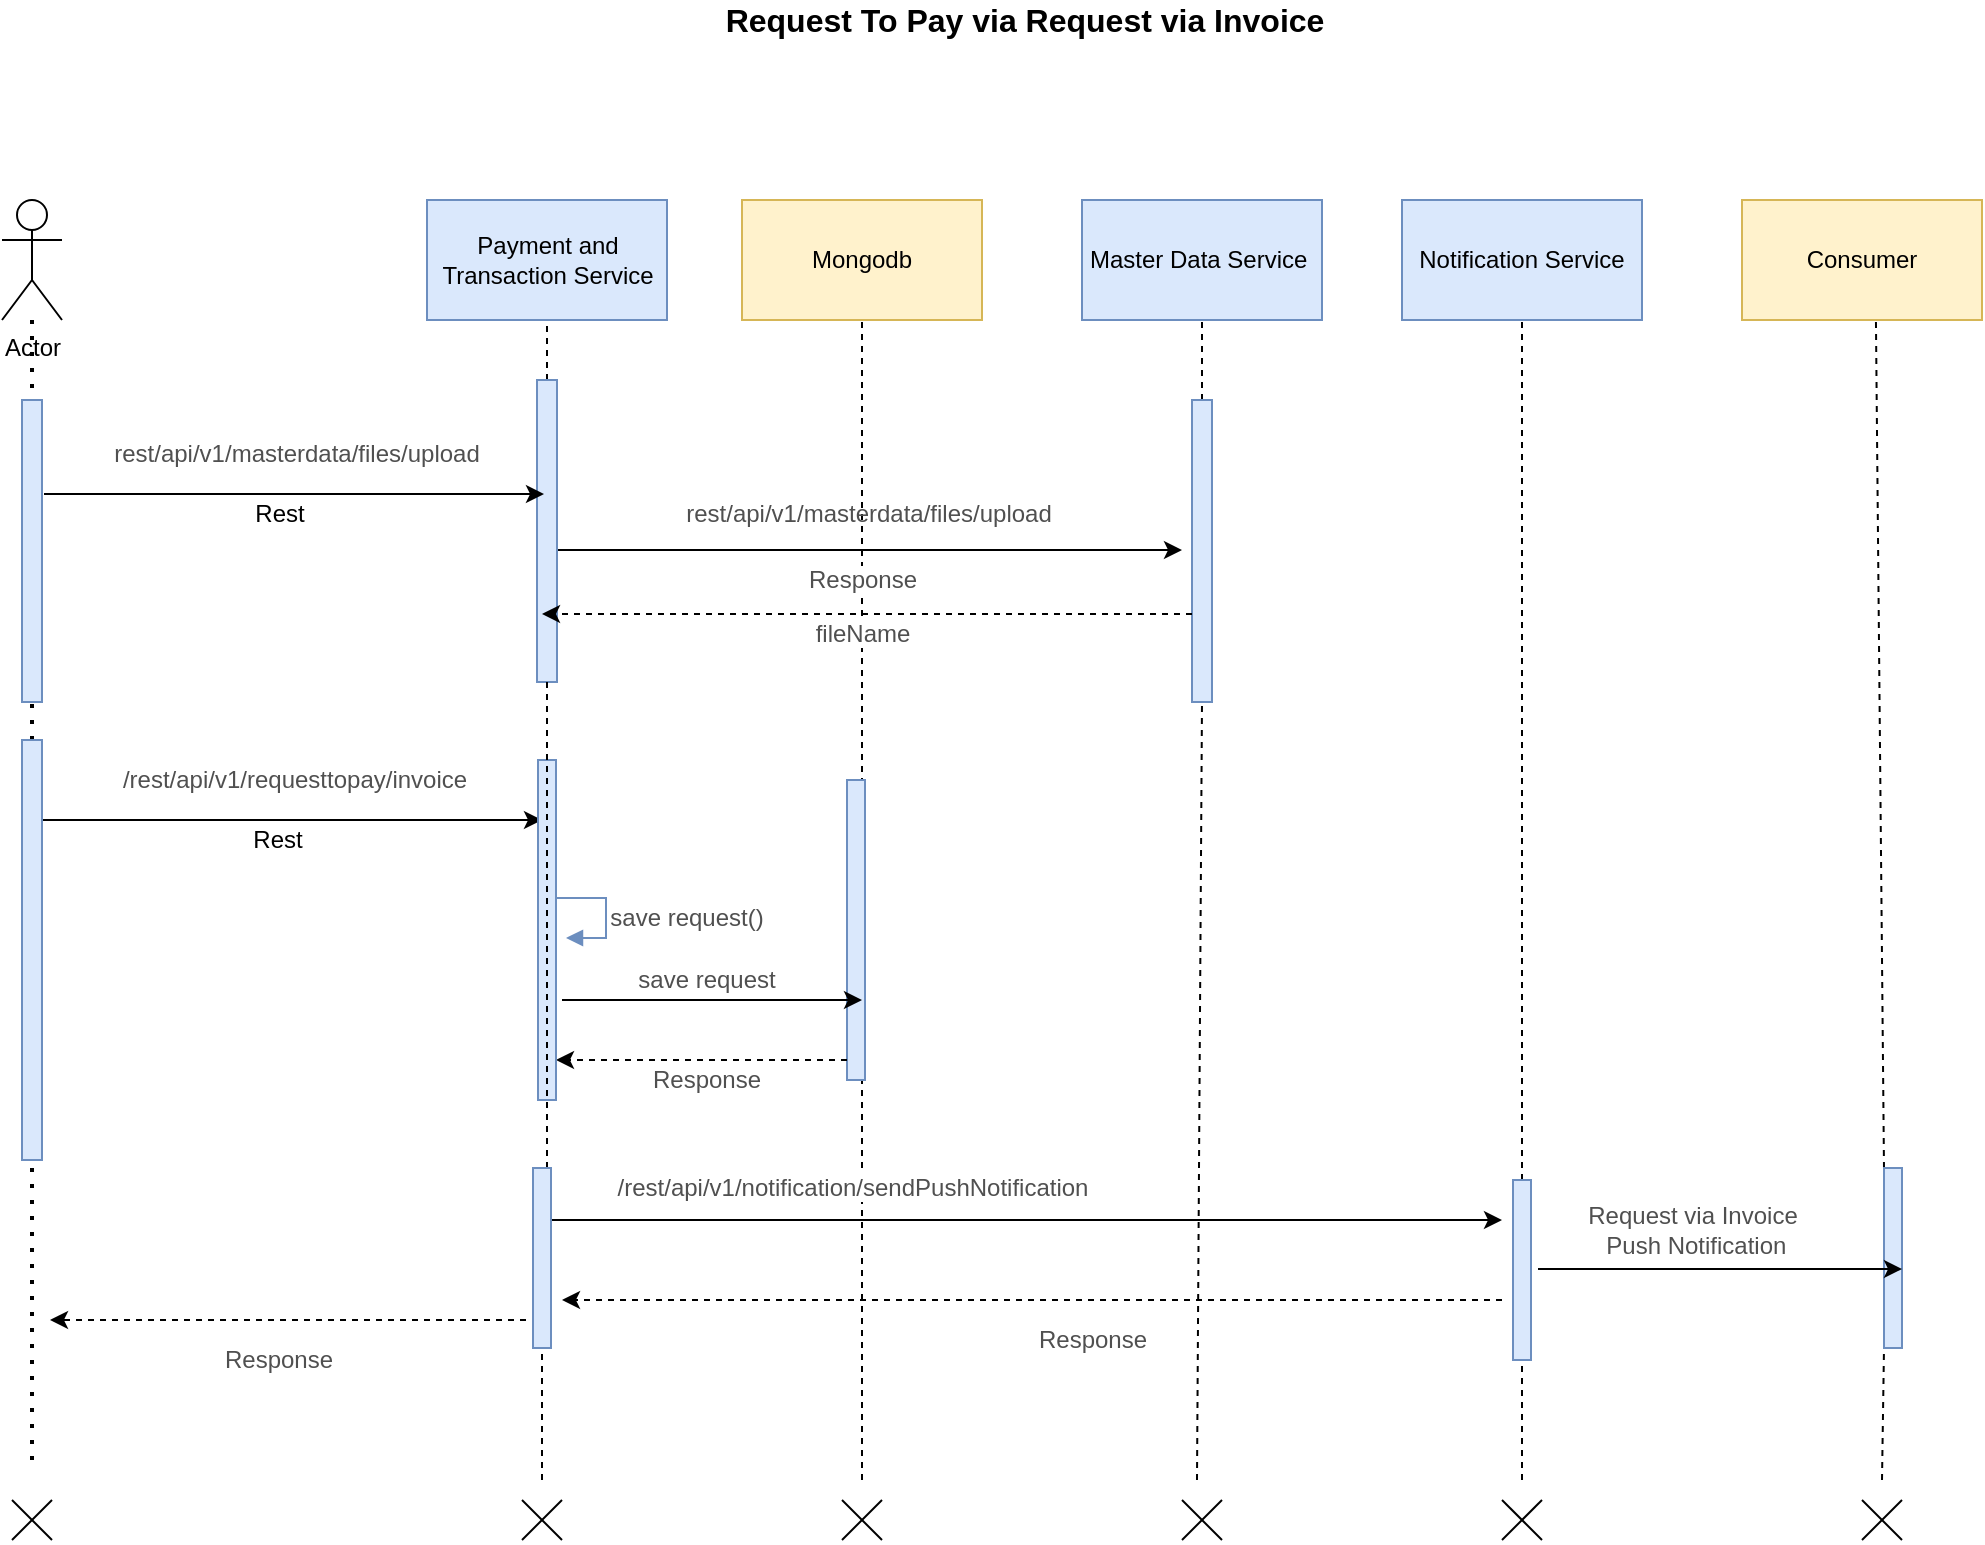 <mxfile version="14.1.8" type="device"><diagram id="MVavgs09VJHhIUSW3BjL" name="Page-1"><mxGraphModel dx="1106" dy="-255" grid="1" gridSize="10" guides="1" tooltips="1" connect="1" arrows="1" fold="1" page="1" pageScale="1" pageWidth="827" pageHeight="1169" math="0" shadow="0"><root><mxCell id="0"/><mxCell id="1" parent="0"/><mxCell id="2" value="Payment and Transaction Service" style="rounded=0;whiteSpace=wrap;html=1;fillColor=#dae8fc;strokeColor=#6c8ebf;" parent="1" vertex="1"><mxGeometry x="242.5" y="1320" width="120" height="60" as="geometry"/></mxCell><mxCell id="4" value="" style="endArrow=classic;html=1;" parent="1" source="7" edge="1"><mxGeometry width="50" height="50" relative="1" as="geometry"><mxPoint x="175.0" y="1677.25" as="sourcePoint"/><mxPoint x="300" y="1630" as="targetPoint"/><Array as="points"><mxPoint x="200" y="1630"/></Array></mxGeometry></mxCell><mxCell id="5" value="&lt;span style=&quot;color: rgb(80 , 80 , 80) ; font-family: &amp;#34;opensans&amp;#34; , &amp;#34;helvetica&amp;#34; , &amp;#34;arial&amp;#34; , sans-serif ; text-align: left ; background-color: rgb(255 , 255 , 255)&quot;&gt;/rest/api/v1/requesttopay/i&lt;/span&gt;&lt;span style=&quot;color: rgb(80 , 80 , 80) ; font-family: &amp;#34;opensans&amp;#34; , &amp;#34;helvetica&amp;#34; , &amp;#34;arial&amp;#34; , sans-serif ; text-align: left ; background-color: rgb(255 , 255 , 255)&quot;&gt;nvoice&lt;/span&gt;" style="text;html=1;align=center;verticalAlign=middle;resizable=0;points=[];autosize=1;" parent="1" vertex="1"><mxGeometry x="76" y="1600" width="200" height="20" as="geometry"/></mxCell><mxCell id="9" value="Actor" style="shape=umlActor;verticalLabelPosition=bottom;verticalAlign=top;html=1;outlineConnect=0;" parent="1" vertex="1"><mxGeometry x="30" y="1320" width="30" height="60" as="geometry"/></mxCell><mxCell id="18" value="" style="endArrow=none;dashed=1;html=1;entryX=0.5;entryY=1;entryDx=0;entryDy=0;" parent="1" edge="1" target="2" source="Mg062XY9oFotw83iJpNN-91"><mxGeometry width="50" height="50" relative="1" as="geometry"><mxPoint x="300" y="1960" as="sourcePoint"/><mxPoint x="300" y="1400" as="targetPoint"/></mxGeometry></mxCell><mxCell id="19" value="Rest" style="text;html=1;strokeColor=none;fillColor=none;align=center;verticalAlign=middle;whiteSpace=wrap;rounded=0;" parent="1" vertex="1"><mxGeometry x="147.5" y="1630" width="40" height="20" as="geometry"/></mxCell><mxCell id="21" value="Mongodb" style="rounded=0;whiteSpace=wrap;html=1;fillColor=#fff2cc;strokeColor=#d6b656;" parent="1" vertex="1"><mxGeometry x="400" y="1320" width="120" height="60" as="geometry"/></mxCell><mxCell id="29" value="" style="endArrow=none;dashed=1;html=1;entryX=0.5;entryY=1;entryDx=0;entryDy=0;" parent="1" edge="1" target="21"><mxGeometry width="50" height="50" relative="1" as="geometry"><mxPoint x="460" y="1960" as="sourcePoint"/><mxPoint x="459.8" y="1400" as="targetPoint"/></mxGeometry></mxCell><mxCell id="30" value="" style="html=1;points=[];perimeter=orthogonalPerimeter;align=center;fillColor=#dae8fc;strokeColor=#6c8ebf;" parent="1" vertex="1"><mxGeometry x="452.5" y="1610" width="9" height="150" as="geometry"/></mxCell><mxCell id="31" value="" style="endArrow=classic;html=1;" parent="1" edge="1"><mxGeometry width="50" height="50" relative="1" as="geometry"><mxPoint x="303.5" y="1830" as="sourcePoint"/><mxPoint x="780" y="1830" as="targetPoint"/></mxGeometry></mxCell><mxCell id="32" value="&lt;div style=&quot;text-align: left&quot;&gt;&lt;font color=&quot;#505050&quot; face=&quot;opensans, helvetica, arial, sans-serif&quot;&gt;&lt;span style=&quot;background-color: rgb(255 , 255 , 255)&quot;&gt;save request&lt;/span&gt;&lt;/font&gt;&lt;/div&gt;" style="text;html=1;align=center;verticalAlign=middle;resizable=0;points=[];autosize=1;" parent="1" vertex="1"><mxGeometry x="337" y="1700" width="90" height="20" as="geometry"/></mxCell><mxCell id="33" value="" style="endArrow=classic;html=1;dashed=1;" parent="1" source="30" edge="1"><mxGeometry width="50" height="50" relative="1" as="geometry"><mxPoint x="447" y="1750" as="sourcePoint"/><mxPoint x="307" y="1750" as="targetPoint"/></mxGeometry></mxCell><mxCell id="34" value="&lt;div style=&quot;text-align: left&quot;&gt;&lt;font color=&quot;#505050&quot; face=&quot;opensans, helvetica, arial, sans-serif&quot;&gt;&lt;span style=&quot;background-color: rgb(255 , 255 , 255)&quot;&gt;Response&lt;/span&gt;&lt;/font&gt;&lt;/div&gt;" style="text;html=1;align=center;verticalAlign=middle;resizable=0;points=[];autosize=1;" parent="1" vertex="1"><mxGeometry x="347" y="1750" width="70" height="20" as="geometry"/></mxCell><mxCell id="35" value="Request To Pay via Request via Invoice" style="text;html=1;strokeColor=none;fillColor=none;align=center;verticalAlign=middle;whiteSpace=wrap;rounded=0;fontStyle=1;fontSize=16;" parent="1" vertex="1"><mxGeometry x="373" y="1220" width="337" height="20" as="geometry"/></mxCell><mxCell id="41" value="Notification Service" style="rounded=0;whiteSpace=wrap;html=1;fillColor=#dae8fc;strokeColor=#6c8ebf;" parent="1" vertex="1"><mxGeometry x="730" y="1320" width="120" height="60" as="geometry"/></mxCell><mxCell id="42" value="" style="endArrow=none;dashed=1;html=1;entryX=0.5;entryY=1;entryDx=0;entryDy=0;" parent="1" source="43" edge="1" target="41"><mxGeometry width="50" height="50" relative="1" as="geometry"><mxPoint x="790" y="1960" as="sourcePoint"/><mxPoint x="789.5" y="1400" as="targetPoint"/></mxGeometry></mxCell><mxCell id="43" value="" style="html=1;points=[];perimeter=orthogonalPerimeter;align=center;fillColor=#dae8fc;strokeColor=#6c8ebf;" parent="1" vertex="1"><mxGeometry x="785.5" y="1810" width="9" height="90" as="geometry"/></mxCell><mxCell id="44" value="" style="endArrow=none;dashed=1;html=1;" parent="1" target="43" edge="1"><mxGeometry width="50" height="50" relative="1" as="geometry"><mxPoint x="790" y="1960" as="sourcePoint"/><mxPoint x="789.5" y="1400" as="targetPoint"/></mxGeometry></mxCell><mxCell id="46" value="" style="endArrow=classic;html=1;" parent="1" edge="1"><mxGeometry width="50" height="50" relative="1" as="geometry"><mxPoint x="310" y="1720" as="sourcePoint"/><mxPoint x="460" y="1720" as="targetPoint"/></mxGeometry></mxCell><mxCell id="47" value="&lt;div style=&quot;text-align: left&quot;&gt;&lt;font color=&quot;#505050&quot; face=&quot;opensans, helvetica, arial, sans-serif&quot;&gt;&lt;span style=&quot;background-color: rgb(255 , 255 , 255)&quot;&gt;/rest/api/v1/notification/sendPushNotification&lt;/span&gt;&lt;/font&gt;&lt;/div&gt;" style="text;html=1;align=center;verticalAlign=middle;resizable=0;points=[];autosize=1;" parent="1" vertex="1"><mxGeometry x="320" y="1804" width="270" height="20" as="geometry"/></mxCell><mxCell id="48" value="" style="endArrow=classic;html=1;dashed=1;" parent="1" edge="1"><mxGeometry width="50" height="50" relative="1" as="geometry"><mxPoint x="298" y="1880" as="sourcePoint"/><mxPoint x="54" y="1880" as="targetPoint"/></mxGeometry></mxCell><mxCell id="50" value="&lt;div style=&quot;text-align: left&quot;&gt;&lt;font color=&quot;#505050&quot; face=&quot;opensans, helvetica, arial, sans-serif&quot;&gt;&lt;span style=&quot;background-color: rgb(255 , 255 , 255)&quot;&gt;Response&lt;/span&gt;&lt;/font&gt;&lt;/div&gt;" style="text;html=1;align=center;verticalAlign=middle;resizable=0;points=[];autosize=1;" parent="1" vertex="1"><mxGeometry x="132.5" y="1890" width="70" height="20" as="geometry"/></mxCell><mxCell id="51" value="Consumer" style="rounded=0;whiteSpace=wrap;html=1;fillColor=#fff2cc;strokeColor=#d6b656;" parent="1" vertex="1"><mxGeometry x="900" y="1320" width="120" height="60" as="geometry"/></mxCell><mxCell id="52" value="" style="endArrow=none;dashed=1;html=1;entryX=0.558;entryY=0.983;entryDx=0;entryDy=0;entryPerimeter=0;" parent="1" source="53" edge="1" target="51"><mxGeometry width="50" height="50" relative="1" as="geometry"><mxPoint x="970" y="1950" as="sourcePoint"/><mxPoint x="970" y="1394" as="targetPoint"/></mxGeometry></mxCell><mxCell id="53" value="" style="html=1;points=[];perimeter=orthogonalPerimeter;align=center;fillColor=#dae8fc;strokeColor=#6c8ebf;" parent="1" vertex="1"><mxGeometry x="971" y="1804" width="9" height="90" as="geometry"/></mxCell><mxCell id="54" value="" style="endArrow=none;dashed=1;html=1;" parent="1" target="53" edge="1"><mxGeometry width="50" height="50" relative="1" as="geometry"><mxPoint x="970" y="1960" as="sourcePoint"/><mxPoint x="970" y="1394" as="targetPoint"/></mxGeometry></mxCell><mxCell id="55" value="" style="endArrow=classic;html=1;" parent="1" edge="1"><mxGeometry width="50" height="50" relative="1" as="geometry"><mxPoint x="798" y="1854.5" as="sourcePoint"/><mxPoint x="980" y="1854.5" as="targetPoint"/></mxGeometry></mxCell><mxCell id="56" value="&lt;font color=&quot;#505050&quot; face=&quot;opensans, helvetica, arial, sans-serif&quot;&gt;&lt;span style=&quot;background-color: rgb(255 , 255 , 255)&quot;&gt;Request via Invoice&lt;br&gt;&amp;nbsp;Push Notification&lt;/span&gt;&lt;/font&gt;" style="text;html=1;align=center;verticalAlign=middle;resizable=0;points=[];autosize=1;" parent="1" vertex="1"><mxGeometry x="815" y="1820" width="120" height="30" as="geometry"/></mxCell><mxCell id="57" value="" style="endArrow=classic;html=1;dashed=1;" parent="1" edge="1"><mxGeometry width="50" height="50" relative="1" as="geometry"><mxPoint x="780" y="1870" as="sourcePoint"/><mxPoint x="310" y="1870" as="targetPoint"/></mxGeometry></mxCell><mxCell id="58" value="&lt;div style=&quot;text-align: left&quot;&gt;&lt;font color=&quot;#505050&quot; face=&quot;opensans, helvetica, arial, sans-serif&quot;&gt;&lt;span style=&quot;background-color: rgb(255 , 255 , 255)&quot;&gt;Response&lt;/span&gt;&lt;/font&gt;&lt;/div&gt;" style="text;html=1;align=center;verticalAlign=middle;resizable=0;points=[];autosize=1;" parent="1" vertex="1"><mxGeometry x="540" y="1880" width="70" height="20" as="geometry"/></mxCell><mxCell id="59" value="" style="group" parent="1" vertex="1" connectable="0"><mxGeometry x="450" y="1970" width="20" height="20" as="geometry"/></mxCell><mxCell id="39" value="" style="endArrow=none;html=1;" parent="59" edge="1"><mxGeometry width="50" height="50" relative="1" as="geometry"><mxPoint as="sourcePoint"/><mxPoint x="20" y="20" as="targetPoint"/></mxGeometry></mxCell><mxCell id="40" value="" style="endArrow=none;html=1;" parent="59" edge="1"><mxGeometry width="50" height="50" relative="1" as="geometry"><mxPoint x="20" as="sourcePoint"/><mxPoint y="20" as="targetPoint"/></mxGeometry></mxCell><mxCell id="60" value="" style="group" parent="1" vertex="1" connectable="0"><mxGeometry x="290" y="1970" width="20" height="20" as="geometry"/></mxCell><mxCell id="61" value="" style="endArrow=none;html=1;" parent="60" edge="1"><mxGeometry width="50" height="50" relative="1" as="geometry"><mxPoint as="sourcePoint"/><mxPoint x="20" y="20" as="targetPoint"/></mxGeometry></mxCell><mxCell id="62" value="" style="endArrow=none;html=1;" parent="60" edge="1"><mxGeometry width="50" height="50" relative="1" as="geometry"><mxPoint x="20" as="sourcePoint"/><mxPoint y="20" as="targetPoint"/></mxGeometry></mxCell><mxCell id="63" value="" style="group" parent="1" vertex="1" connectable="0"><mxGeometry x="35" y="1970" width="20" height="20" as="geometry"/></mxCell><mxCell id="64" value="" style="endArrow=none;html=1;" parent="63" edge="1"><mxGeometry width="50" height="50" relative="1" as="geometry"><mxPoint as="sourcePoint"/><mxPoint x="20" y="20" as="targetPoint"/></mxGeometry></mxCell><mxCell id="65" value="" style="endArrow=none;html=1;" parent="63" edge="1"><mxGeometry width="50" height="50" relative="1" as="geometry"><mxPoint x="20" as="sourcePoint"/><mxPoint y="20" as="targetPoint"/></mxGeometry></mxCell><mxCell id="66" value="" style="group" parent="1" vertex="1" connectable="0"><mxGeometry x="780" y="1970" width="20" height="20" as="geometry"/></mxCell><mxCell id="67" value="" style="endArrow=none;html=1;" parent="66" edge="1"><mxGeometry width="50" height="50" relative="1" as="geometry"><mxPoint as="sourcePoint"/><mxPoint x="20" y="20" as="targetPoint"/></mxGeometry></mxCell><mxCell id="68" value="" style="endArrow=none;html=1;" parent="66" edge="1"><mxGeometry width="50" height="50" relative="1" as="geometry"><mxPoint x="20" as="sourcePoint"/><mxPoint y="20" as="targetPoint"/></mxGeometry></mxCell><mxCell id="69" value="" style="group" parent="1" vertex="1" connectable="0"><mxGeometry x="960" y="1970" width="20" height="20" as="geometry"/></mxCell><mxCell id="70" value="" style="endArrow=none;html=1;" parent="69" edge="1"><mxGeometry width="50" height="50" relative="1" as="geometry"><mxPoint as="sourcePoint"/><mxPoint x="20" y="20" as="targetPoint"/></mxGeometry></mxCell><mxCell id="71" value="" style="endArrow=none;html=1;" parent="69" edge="1"><mxGeometry width="50" height="50" relative="1" as="geometry"><mxPoint x="20" as="sourcePoint"/><mxPoint y="20" as="targetPoint"/></mxGeometry></mxCell><mxCell id="Mg062XY9oFotw83iJpNN-71" value="" style="edgeStyle=orthogonalEdgeStyle;html=1;align=left;spacingLeft=2;endArrow=block;rounded=0;entryX=1;entryY=0;fillColor=#dae8fc;strokeColor=#6c8ebf;" edge="1" parent="1"><mxGeometry x="-0.407" y="360" relative="1" as="geometry"><mxPoint x="307" y="1669" as="sourcePoint"/><Array as="points"><mxPoint x="332" y="1669"/><mxPoint x="332" y="1689"/></Array><mxPoint x="312" y="1689" as="targetPoint"/><mxPoint as="offset"/></mxGeometry></mxCell><mxCell id="Mg062XY9oFotw83iJpNN-72" value="&lt;div style=&quot;text-align: left&quot;&gt;&lt;font color=&quot;#505050&quot; face=&quot;opensans, helvetica, arial, sans-serif&quot;&gt;&lt;span style=&quot;background-color: rgb(255 , 255 , 255)&quot;&gt;save request()&lt;/span&gt;&lt;/font&gt;&lt;/div&gt;" style="text;html=1;align=center;verticalAlign=middle;resizable=0;points=[];autosize=1;" vertex="1" parent="1"><mxGeometry x="327" y="1669" width="90" height="20" as="geometry"/></mxCell><mxCell id="6" value="" style="html=1;points=[];perimeter=orthogonalPerimeter;align=center;fillColor=#dae8fc;strokeColor=#6c8ebf;" parent="1" vertex="1"><mxGeometry x="298" y="1600" width="9" height="170" as="geometry"/></mxCell><mxCell id="Mg062XY9oFotw83iJpNN-73" value="Master Data Service&amp;nbsp;" style="rounded=0;whiteSpace=wrap;html=1;fillColor=#dae8fc;strokeColor=#6c8ebf;" vertex="1" parent="1"><mxGeometry x="570" y="1320" width="120" height="60" as="geometry"/></mxCell><mxCell id="Mg062XY9oFotw83iJpNN-74" value="" style="endArrow=none;dashed=1;html=1;entryX=0.5;entryY=1;entryDx=0;entryDy=0;" edge="1" parent="1" target="Mg062XY9oFotw83iJpNN-73" source="Mg062XY9oFotw83iJpNN-82"><mxGeometry width="50" height="50" relative="1" as="geometry"><mxPoint x="627.5" y="1960" as="sourcePoint"/><mxPoint x="627.5" y="1400" as="targetPoint"/></mxGeometry></mxCell><mxCell id="Mg062XY9oFotw83iJpNN-75" value="" style="group" vertex="1" connectable="0" parent="1"><mxGeometry x="620" y="1970" width="20" height="20" as="geometry"/></mxCell><mxCell id="Mg062XY9oFotw83iJpNN-76" value="" style="endArrow=none;html=1;" edge="1" parent="Mg062XY9oFotw83iJpNN-75"><mxGeometry width="50" height="50" relative="1" as="geometry"><mxPoint as="sourcePoint"/><mxPoint x="20" y="20" as="targetPoint"/></mxGeometry></mxCell><mxCell id="Mg062XY9oFotw83iJpNN-77" value="" style="endArrow=none;html=1;" edge="1" parent="Mg062XY9oFotw83iJpNN-75"><mxGeometry width="50" height="50" relative="1" as="geometry"><mxPoint x="20" as="sourcePoint"/><mxPoint y="20" as="targetPoint"/></mxGeometry></mxCell><mxCell id="Mg062XY9oFotw83iJpNN-79" value="" style="endArrow=none;dashed=1;html=1;dashPattern=1 3;strokeWidth=2;" edge="1" parent="1" target="9"><mxGeometry width="50" height="50" relative="1" as="geometry"><mxPoint x="45" y="1950" as="sourcePoint"/><mxPoint x="50" y="1400" as="targetPoint"/></mxGeometry></mxCell><mxCell id="7" value="" style="html=1;points=[];perimeter=orthogonalPerimeter;align=center;fillColor=#dae8fc;strokeColor=#6c8ebf;" parent="1" vertex="1"><mxGeometry x="40" y="1590" width="10" height="210" as="geometry"/></mxCell><mxCell id="Mg062XY9oFotw83iJpNN-78" value="" style="html=1;points=[];perimeter=orthogonalPerimeter;align=center;fillColor=#dae8fc;strokeColor=#6c8ebf;" vertex="1" parent="1"><mxGeometry x="40" y="1420" width="10" height="151" as="geometry"/></mxCell><mxCell id="Mg062XY9oFotw83iJpNN-82" value="" style="html=1;points=[];perimeter=orthogonalPerimeter;align=center;fillColor=#dae8fc;strokeColor=#6c8ebf;" vertex="1" parent="1"><mxGeometry x="625" y="1420" width="10" height="151" as="geometry"/></mxCell><mxCell id="Mg062XY9oFotw83iJpNN-83" value="" style="endArrow=none;dashed=1;html=1;entryX=0.5;entryY=1;entryDx=0;entryDy=0;" edge="1" parent="1" target="Mg062XY9oFotw83iJpNN-82"><mxGeometry width="50" height="50" relative="1" as="geometry"><mxPoint x="627.5" y="1960" as="sourcePoint"/><mxPoint x="630" y="1380" as="targetPoint"/></mxGeometry></mxCell><mxCell id="Mg062XY9oFotw83iJpNN-85" value="&lt;div style=&quot;text-align: left&quot;&gt;&lt;span&gt;&lt;font color=&quot;#505050&quot; face=&quot;opensans, helvetica, arial, sans-serif&quot;&gt;rest/api/v1/masterdata/files/upload&lt;/font&gt;&lt;/span&gt;&lt;/div&gt;" style="text;html=1;align=center;verticalAlign=middle;resizable=0;points=[];autosize=1;" vertex="1" parent="1"><mxGeometry x="77" y="1437" width="200" height="20" as="geometry"/></mxCell><mxCell id="Mg062XY9oFotw83iJpNN-86" value="Rest" style="text;html=1;strokeColor=none;fillColor=none;align=center;verticalAlign=middle;whiteSpace=wrap;rounded=0;" vertex="1" parent="1"><mxGeometry x="148.5" y="1467" width="40" height="20" as="geometry"/></mxCell><mxCell id="Mg062XY9oFotw83iJpNN-87" value="" style="endArrow=classic;html=1;" edge="1" parent="1"><mxGeometry width="50" height="50" relative="1" as="geometry"><mxPoint x="307" y="1495" as="sourcePoint"/><mxPoint x="620" y="1495" as="targetPoint"/><Array as="points"><mxPoint x="457" y="1495"/></Array></mxGeometry></mxCell><mxCell id="Mg062XY9oFotw83iJpNN-88" value="&lt;div style=&quot;text-align: left&quot;&gt;&lt;span&gt;&lt;font color=&quot;#505050&quot; face=&quot;opensans, helvetica, arial, sans-serif&quot;&gt;rest/api/v1/masterdata/files/upload&lt;/font&gt;&lt;/span&gt;&lt;/div&gt;" style="text;html=1;align=center;verticalAlign=middle;resizable=0;points=[];autosize=1;" vertex="1" parent="1"><mxGeometry x="362.5" y="1467" width="200" height="20" as="geometry"/></mxCell><mxCell id="Mg062XY9oFotw83iJpNN-90" value="&lt;div style=&quot;text-align: left&quot;&gt;&lt;font color=&quot;#505050&quot; face=&quot;opensans, helvetica, arial, sans-serif&quot;&gt;&lt;span style=&quot;background-color: rgb(255 , 255 , 255)&quot;&gt;fileName&lt;/span&gt;&lt;/font&gt;&lt;/div&gt;" style="text;html=1;align=center;verticalAlign=middle;resizable=0;points=[];autosize=1;" vertex="1" parent="1"><mxGeometry x="430" y="1527" width="60" height="20" as="geometry"/></mxCell><mxCell id="Mg062XY9oFotw83iJpNN-91" value="" style="html=1;points=[];perimeter=orthogonalPerimeter;align=center;fillColor=#dae8fc;strokeColor=#6c8ebf;" vertex="1" parent="1"><mxGeometry x="297.5" y="1410" width="10" height="151" as="geometry"/></mxCell><mxCell id="Mg062XY9oFotw83iJpNN-92" value="" style="endArrow=none;dashed=1;html=1;entryX=0.5;entryY=1;entryDx=0;entryDy=0;" edge="1" parent="1" source="Mg062XY9oFotw83iJpNN-94" target="Mg062XY9oFotw83iJpNN-91"><mxGeometry width="50" height="50" relative="1" as="geometry"><mxPoint x="300" y="1960" as="sourcePoint"/><mxPoint x="302.5" y="1380" as="targetPoint"/></mxGeometry></mxCell><mxCell id="Mg062XY9oFotw83iJpNN-84" value="" style="endArrow=classic;html=1;" edge="1" parent="1"><mxGeometry width="50" height="50" relative="1" as="geometry"><mxPoint x="51" y="1467" as="sourcePoint"/><mxPoint x="301" y="1467" as="targetPoint"/><Array as="points"><mxPoint x="201" y="1467"/></Array></mxGeometry></mxCell><mxCell id="Mg062XY9oFotw83iJpNN-89" value="" style="endArrow=classic;html=1;dashed=1;" edge="1" parent="1"><mxGeometry width="50" height="50" relative="1" as="geometry"><mxPoint x="625" y="1527" as="sourcePoint"/><mxPoint x="300" y="1527" as="targetPoint"/></mxGeometry></mxCell><mxCell id="Mg062XY9oFotw83iJpNN-93" value="&lt;div style=&quot;text-align: left&quot;&gt;&lt;font color=&quot;#505050&quot; face=&quot;opensans, helvetica, arial, sans-serif&quot;&gt;&lt;span style=&quot;background-color: rgb(255 , 255 , 255)&quot;&gt;Response&lt;/span&gt;&lt;/font&gt;&lt;/div&gt;" style="text;html=1;align=center;verticalAlign=middle;resizable=0;points=[];autosize=1;" vertex="1" parent="1"><mxGeometry x="425" y="1500" width="70" height="20" as="geometry"/></mxCell><mxCell id="Mg062XY9oFotw83iJpNN-94" value="" style="html=1;points=[];perimeter=orthogonalPerimeter;align=center;fillColor=#dae8fc;strokeColor=#6c8ebf;" vertex="1" parent="1"><mxGeometry x="295.5" y="1804" width="9" height="90" as="geometry"/></mxCell><mxCell id="Mg062XY9oFotw83iJpNN-95" value="" style="endArrow=none;dashed=1;html=1;entryX=0.5;entryY=1;entryDx=0;entryDy=0;" edge="1" parent="1" target="Mg062XY9oFotw83iJpNN-94"><mxGeometry width="50" height="50" relative="1" as="geometry"><mxPoint x="300" y="1960" as="sourcePoint"/><mxPoint x="302.5" y="1561" as="targetPoint"/></mxGeometry></mxCell></root></mxGraphModel></diagram></mxfile>